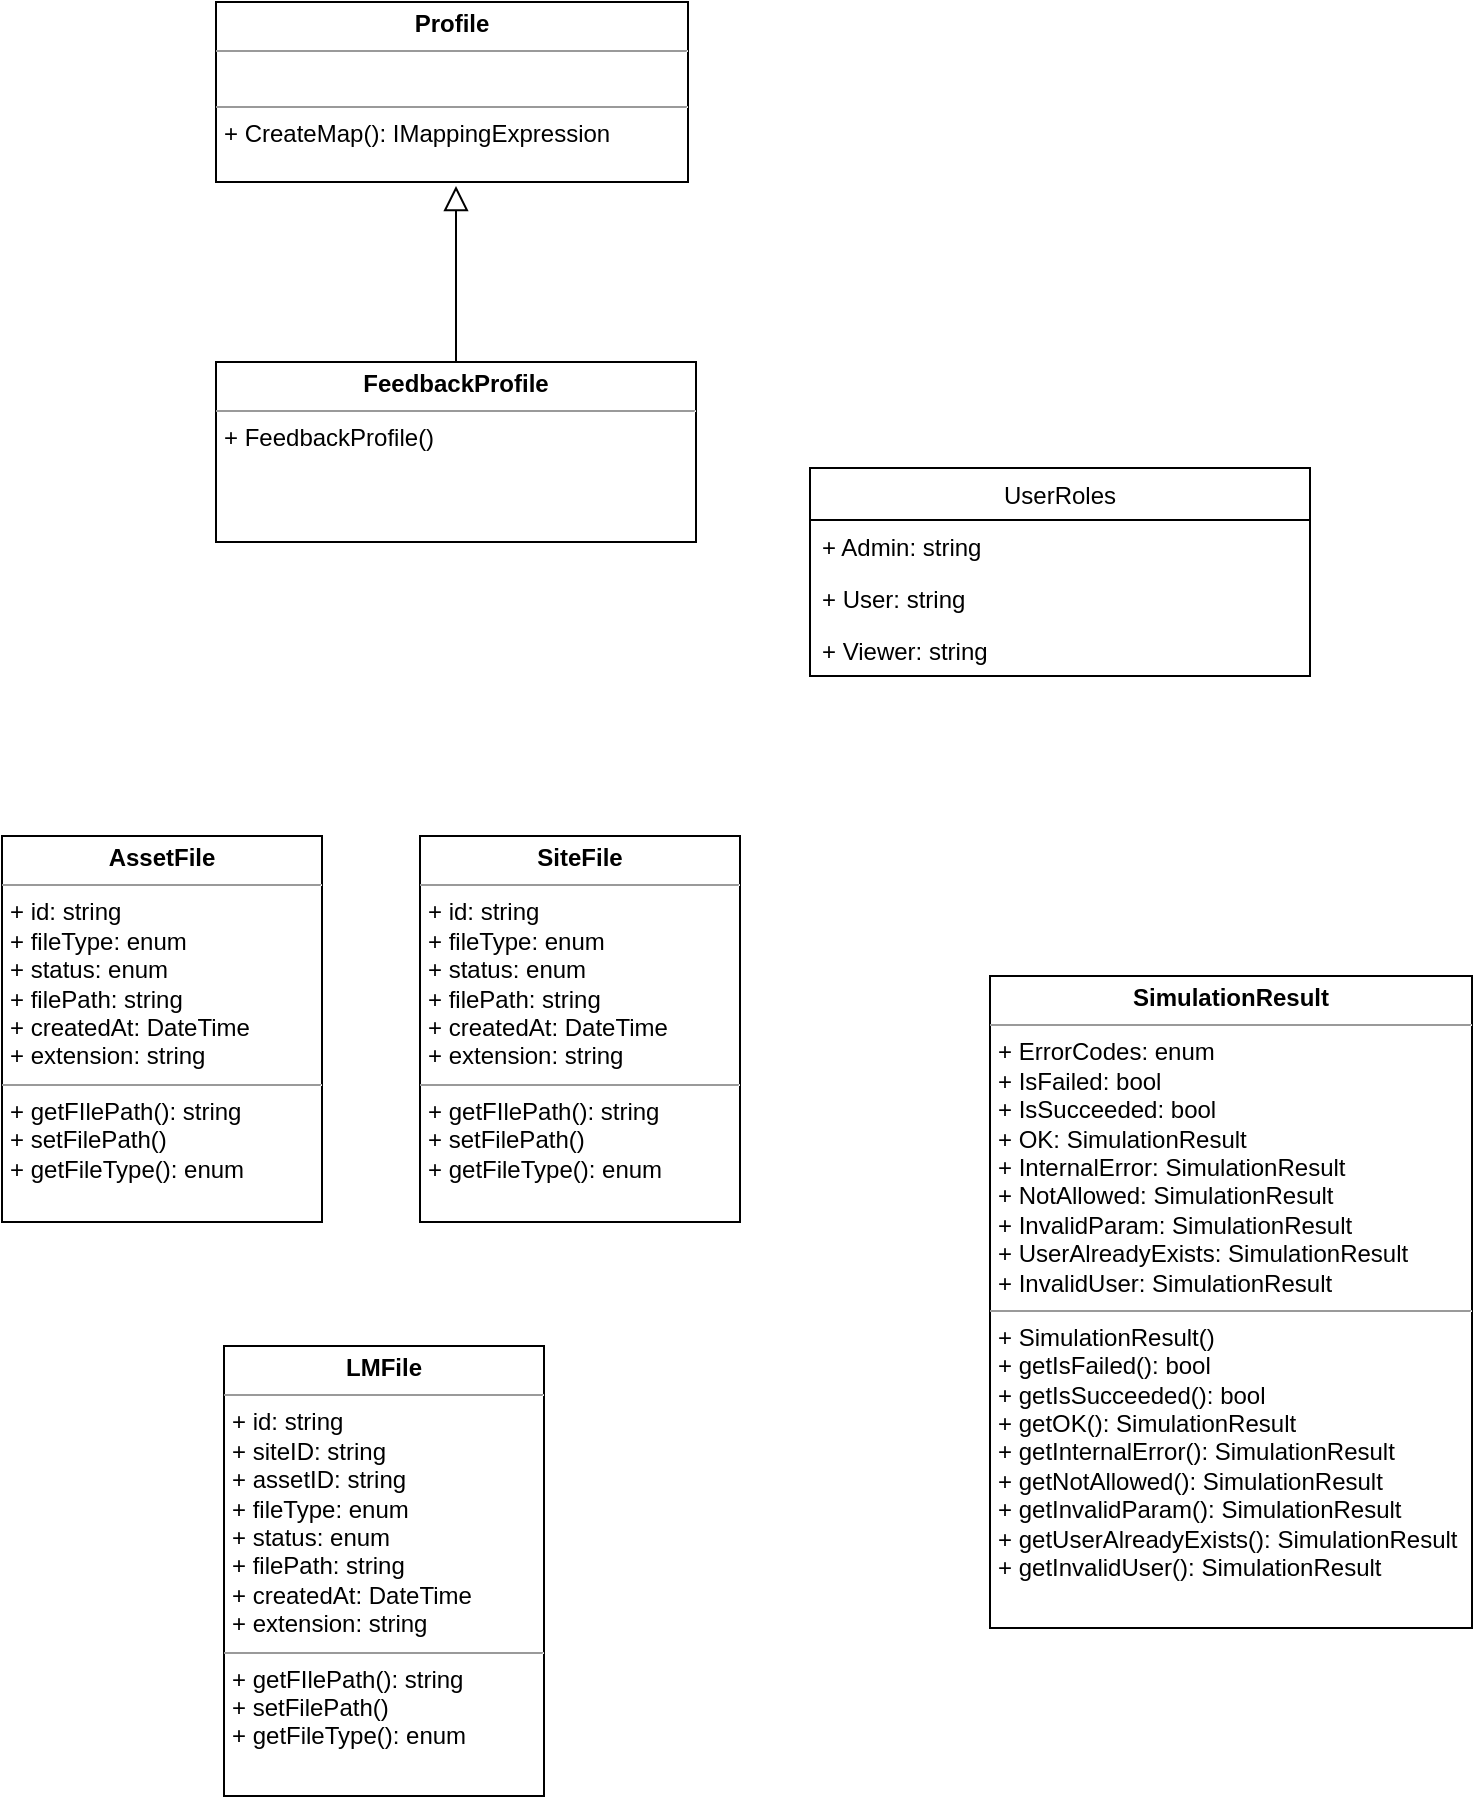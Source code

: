 <mxfile version="14.6.0" type="github">
  <diagram id="C5RBs43oDa-KdzZeNtuy" name="Page-1">
    <mxGraphModel dx="1497" dy="836" grid="0" gridSize="10" guides="1" tooltips="1" connect="1" arrows="1" fold="1" page="1" pageScale="1" pageWidth="827" pageHeight="1169" math="0" shadow="0">
      <root>
        <mxCell id="WIyWlLk6GJQsqaUBKTNV-0" />
        <mxCell id="WIyWlLk6GJQsqaUBKTNV-1" parent="WIyWlLk6GJQsqaUBKTNV-0" />
        <mxCell id="mB4vbiZ__q1SattLcH_b-2" value="&lt;p style=&quot;margin: 0px ; margin-top: 4px ; text-align: center&quot;&gt;&lt;b&gt;Profile&lt;/b&gt;&lt;/p&gt;&lt;hr size=&quot;1&quot;&gt;&lt;p style=&quot;margin: 0px ; margin-left: 4px&quot;&gt;&lt;br&gt;&lt;/p&gt;&lt;hr size=&quot;1&quot;&gt;&lt;p style=&quot;margin: 0px ; margin-left: 4px&quot;&gt;+ CreateMap(): IMappingExpression&lt;/p&gt;" style="verticalAlign=top;align=left;overflow=fill;fontSize=12;fontFamily=Helvetica;html=1;" vertex="1" parent="WIyWlLk6GJQsqaUBKTNV-1">
          <mxGeometry x="170" y="110" width="236" height="90" as="geometry" />
        </mxCell>
        <mxCell id="mB4vbiZ__q1SattLcH_b-3" value="&lt;p style=&quot;margin: 0px ; margin-top: 4px ; text-align: center&quot;&gt;&lt;b&gt;FeedbackProfile&lt;/b&gt;&lt;/p&gt;&lt;hr size=&quot;1&quot;&gt;&lt;p style=&quot;margin: 0px ; margin-left: 4px&quot;&gt;&lt;/p&gt;&lt;p style=&quot;margin: 0px ; margin-left: 4px&quot;&gt;+&amp;nbsp;&lt;span&gt;FeedbackProfile&lt;/span&gt;&lt;span&gt;()&lt;/span&gt;&lt;/p&gt;" style="verticalAlign=top;align=left;overflow=fill;fontSize=12;fontFamily=Helvetica;html=1;" vertex="1" parent="WIyWlLk6GJQsqaUBKTNV-1">
          <mxGeometry x="170" y="290" width="240" height="90" as="geometry" />
        </mxCell>
        <mxCell id="mB4vbiZ__q1SattLcH_b-4" value="" style="endArrow=block;endSize=10;endFill=0;shadow=0;strokeWidth=1;rounded=0;edgeStyle=elbowEdgeStyle;elbow=vertical;exitX=0.5;exitY=0;exitDx=0;exitDy=0;" edge="1" parent="WIyWlLk6GJQsqaUBKTNV-1" source="mB4vbiZ__q1SattLcH_b-3">
          <mxGeometry width="160" relative="1" as="geometry">
            <mxPoint x="410" y="360" as="sourcePoint" />
            <mxPoint x="290" y="202" as="targetPoint" />
            <Array as="points" />
          </mxGeometry>
        </mxCell>
        <mxCell id="mB4vbiZ__q1SattLcH_b-5" value="UserRoles" style="swimlane;fontStyle=0;childLayout=stackLayout;horizontal=1;startSize=26;fillColor=none;horizontalStack=0;resizeParent=1;resizeParentMax=0;resizeLast=0;collapsible=1;marginBottom=0;" vertex="1" parent="WIyWlLk6GJQsqaUBKTNV-1">
          <mxGeometry x="467" y="343" width="250" height="104" as="geometry" />
        </mxCell>
        <mxCell id="mB4vbiZ__q1SattLcH_b-6" value="+ Admin: string" style="text;strokeColor=none;fillColor=none;align=left;verticalAlign=top;spacingLeft=4;spacingRight=4;overflow=hidden;rotatable=0;points=[[0,0.5],[1,0.5]];portConstraint=eastwest;" vertex="1" parent="mB4vbiZ__q1SattLcH_b-5">
          <mxGeometry y="26" width="250" height="26" as="geometry" />
        </mxCell>
        <mxCell id="mB4vbiZ__q1SattLcH_b-7" value="+ User: string" style="text;strokeColor=none;fillColor=none;align=left;verticalAlign=top;spacingLeft=4;spacingRight=4;overflow=hidden;rotatable=0;points=[[0,0.5],[1,0.5]];portConstraint=eastwest;" vertex="1" parent="mB4vbiZ__q1SattLcH_b-5">
          <mxGeometry y="52" width="250" height="26" as="geometry" />
        </mxCell>
        <mxCell id="mB4vbiZ__q1SattLcH_b-8" value="+ Viewer: string" style="text;strokeColor=none;fillColor=none;align=left;verticalAlign=top;spacingLeft=4;spacingRight=4;overflow=hidden;rotatable=0;points=[[0,0.5],[1,0.5]];portConstraint=eastwest;" vertex="1" parent="mB4vbiZ__q1SattLcH_b-5">
          <mxGeometry y="78" width="250" height="26" as="geometry" />
        </mxCell>
        <mxCell id="mB4vbiZ__q1SattLcH_b-9" value="&lt;p style=&quot;margin: 0px ; margin-top: 4px ; text-align: center&quot;&gt;&lt;b&gt;AssetFile&lt;/b&gt;&lt;/p&gt;&lt;hr size=&quot;1&quot;&gt;&lt;p style=&quot;margin: 0px ; margin-left: 4px&quot;&gt;+ id: string&lt;/p&gt;&lt;p style=&quot;margin: 0px ; margin-left: 4px&quot;&gt;+ fileType: enum&lt;/p&gt;&lt;p style=&quot;margin: 0px ; margin-left: 4px&quot;&gt;+ status: enum&lt;/p&gt;&lt;p style=&quot;margin: 0px ; margin-left: 4px&quot;&gt;+ filePath: string&lt;/p&gt;&lt;p style=&quot;margin: 0px ; margin-left: 4px&quot;&gt;+ createdAt: DateTime&lt;/p&gt;&lt;p style=&quot;margin: 0px ; margin-left: 4px&quot;&gt;+ extension: string&lt;/p&gt;&lt;hr size=&quot;1&quot;&gt;&lt;p style=&quot;margin: 0px ; margin-left: 4px&quot;&gt;+ getFIlePath(): string&lt;/p&gt;&lt;p style=&quot;margin: 0px ; margin-left: 4px&quot;&gt;+ setFilePath()&lt;/p&gt;&lt;p style=&quot;margin: 0px ; margin-left: 4px&quot;&gt;+ getFileType(): enum&lt;/p&gt;" style="verticalAlign=top;align=left;overflow=fill;fontSize=12;fontFamily=Helvetica;html=1;" vertex="1" parent="WIyWlLk6GJQsqaUBKTNV-1">
          <mxGeometry x="63" y="527" width="160" height="193" as="geometry" />
        </mxCell>
        <mxCell id="mB4vbiZ__q1SattLcH_b-11" value="&lt;p style=&quot;margin: 0px ; margin-top: 4px ; text-align: center&quot;&gt;&lt;b&gt;LMFile&lt;/b&gt;&lt;/p&gt;&lt;hr size=&quot;1&quot;&gt;&lt;p style=&quot;margin: 0px ; margin-left: 4px&quot;&gt;+ id: string&lt;/p&gt;&lt;p style=&quot;margin: 0px ; margin-left: 4px&quot;&gt;+ siteID: string&lt;/p&gt;&lt;p style=&quot;margin: 0px ; margin-left: 4px&quot;&gt;+ assetID: string&lt;/p&gt;&lt;p style=&quot;margin: 0px ; margin-left: 4px&quot;&gt;+ fileType: enum&lt;/p&gt;&lt;p style=&quot;margin: 0px ; margin-left: 4px&quot;&gt;+ status: enum&lt;/p&gt;&lt;p style=&quot;margin: 0px ; margin-left: 4px&quot;&gt;+ filePath: string&lt;/p&gt;&lt;p style=&quot;margin: 0px ; margin-left: 4px&quot;&gt;+ createdAt: DateTime&lt;/p&gt;&lt;p style=&quot;margin: 0px ; margin-left: 4px&quot;&gt;+ extension: string&lt;/p&gt;&lt;hr size=&quot;1&quot;&gt;&lt;p style=&quot;margin: 0px ; margin-left: 4px&quot;&gt;+ getFIlePath(): string&lt;/p&gt;&lt;p style=&quot;margin: 0px ; margin-left: 4px&quot;&gt;+ setFilePath()&lt;/p&gt;&lt;p style=&quot;margin: 0px ; margin-left: 4px&quot;&gt;+ getFileType(): enum&lt;/p&gt;" style="verticalAlign=top;align=left;overflow=fill;fontSize=12;fontFamily=Helvetica;html=1;" vertex="1" parent="WIyWlLk6GJQsqaUBKTNV-1">
          <mxGeometry x="174" y="782" width="160" height="225" as="geometry" />
        </mxCell>
        <mxCell id="mB4vbiZ__q1SattLcH_b-12" value="&lt;p style=&quot;margin: 0px ; margin-top: 4px ; text-align: center&quot;&gt;&lt;b&gt;SiteFile&lt;/b&gt;&lt;/p&gt;&lt;hr size=&quot;1&quot;&gt;&lt;p style=&quot;margin: 0px ; margin-left: 4px&quot;&gt;+ id: string&lt;/p&gt;&lt;p style=&quot;margin: 0px ; margin-left: 4px&quot;&gt;+ fileType: enum&lt;/p&gt;&lt;p style=&quot;margin: 0px ; margin-left: 4px&quot;&gt;+ status: enum&lt;/p&gt;&lt;p style=&quot;margin: 0px ; margin-left: 4px&quot;&gt;+ filePath: string&lt;/p&gt;&lt;p style=&quot;margin: 0px ; margin-left: 4px&quot;&gt;+ createdAt: DateTime&lt;/p&gt;&lt;p style=&quot;margin: 0px ; margin-left: 4px&quot;&gt;+ extension: string&lt;/p&gt;&lt;hr size=&quot;1&quot;&gt;&lt;p style=&quot;margin: 0px ; margin-left: 4px&quot;&gt;+ getFIlePath(): string&lt;/p&gt;&lt;p style=&quot;margin: 0px ; margin-left: 4px&quot;&gt;+ setFilePath()&lt;/p&gt;&lt;p style=&quot;margin: 0px ; margin-left: 4px&quot;&gt;+ getFileType(): enum&lt;/p&gt;" style="verticalAlign=top;align=left;overflow=fill;fontSize=12;fontFamily=Helvetica;html=1;" vertex="1" parent="WIyWlLk6GJQsqaUBKTNV-1">
          <mxGeometry x="272" y="527" width="160" height="193" as="geometry" />
        </mxCell>
        <mxCell id="mB4vbiZ__q1SattLcH_b-13" value="&lt;p style=&quot;margin: 0px ; margin-top: 4px ; text-align: center&quot;&gt;&lt;b&gt;SimulationResult&lt;/b&gt;&lt;/p&gt;&lt;hr size=&quot;1&quot;&gt;&lt;p style=&quot;margin: 0px ; margin-left: 4px&quot;&gt;+ ErrorCodes: enum&lt;/p&gt;&lt;p style=&quot;margin: 0px ; margin-left: 4px&quot;&gt;+&amp;nbsp;IsFailed: bool&lt;/p&gt;&lt;p style=&quot;margin: 0px ; margin-left: 4px&quot;&gt;+ IsSucceeded: bool&lt;/p&gt;&lt;p style=&quot;margin: 0px ; margin-left: 4px&quot;&gt;+&amp;nbsp;OK: SimulationResult&lt;/p&gt;&lt;p style=&quot;margin: 0px ; margin-left: 4px&quot;&gt;+&amp;nbsp;InternalError: SimulationResult&lt;/p&gt;&lt;p style=&quot;margin: 0px ; margin-left: 4px&quot;&gt;+&amp;nbsp;NotAllowed: SimulationResult&lt;/p&gt;&lt;p style=&quot;margin: 0px ; margin-left: 4px&quot;&gt;+&amp;nbsp;InvalidParam: SimulationResult&lt;/p&gt;&lt;p style=&quot;margin: 0px ; margin-left: 4px&quot;&gt;+&amp;nbsp;UserAlreadyExists: SimulationResult&lt;/p&gt;&lt;p style=&quot;margin: 0px ; margin-left: 4px&quot;&gt;+&amp;nbsp;InvalidUser: SimulationResult&lt;/p&gt;&lt;hr size=&quot;1&quot;&gt;&lt;p style=&quot;margin: 0px ; margin-left: 4px&quot;&gt;+ SimulationResult()&lt;/p&gt;&lt;p style=&quot;margin: 0px 0px 0px 4px&quot;&gt;+ getIsFailed(): bool&lt;/p&gt;&lt;p style=&quot;margin: 0px 0px 0px 4px&quot;&gt;+ getIsSucceeded(): bool&lt;/p&gt;&lt;p style=&quot;margin: 0px 0px 0px 4px&quot;&gt;+ getOK(): SimulationResult&lt;/p&gt;&lt;p style=&quot;margin: 0px 0px 0px 4px&quot;&gt;+ getInternalError(): SimulationResult&lt;/p&gt;&lt;p style=&quot;margin: 0px 0px 0px 4px&quot;&gt;+ getNotAllowed(): SimulationResult&lt;/p&gt;&lt;p style=&quot;margin: 0px 0px 0px 4px&quot;&gt;+ getInvalidParam(): SimulationResult&lt;/p&gt;&lt;p style=&quot;margin: 0px 0px 0px 4px&quot;&gt;+ getUserAlreadyExists(): SimulationResult&lt;/p&gt;&lt;p style=&quot;margin: 0px 0px 0px 4px&quot;&gt;+ getInvalidUser(): SimulationResult&lt;/p&gt;" style="verticalAlign=top;align=left;overflow=fill;fontSize=12;fontFamily=Helvetica;html=1;" vertex="1" parent="WIyWlLk6GJQsqaUBKTNV-1">
          <mxGeometry x="557" y="597" width="241" height="326" as="geometry" />
        </mxCell>
      </root>
    </mxGraphModel>
  </diagram>
</mxfile>
